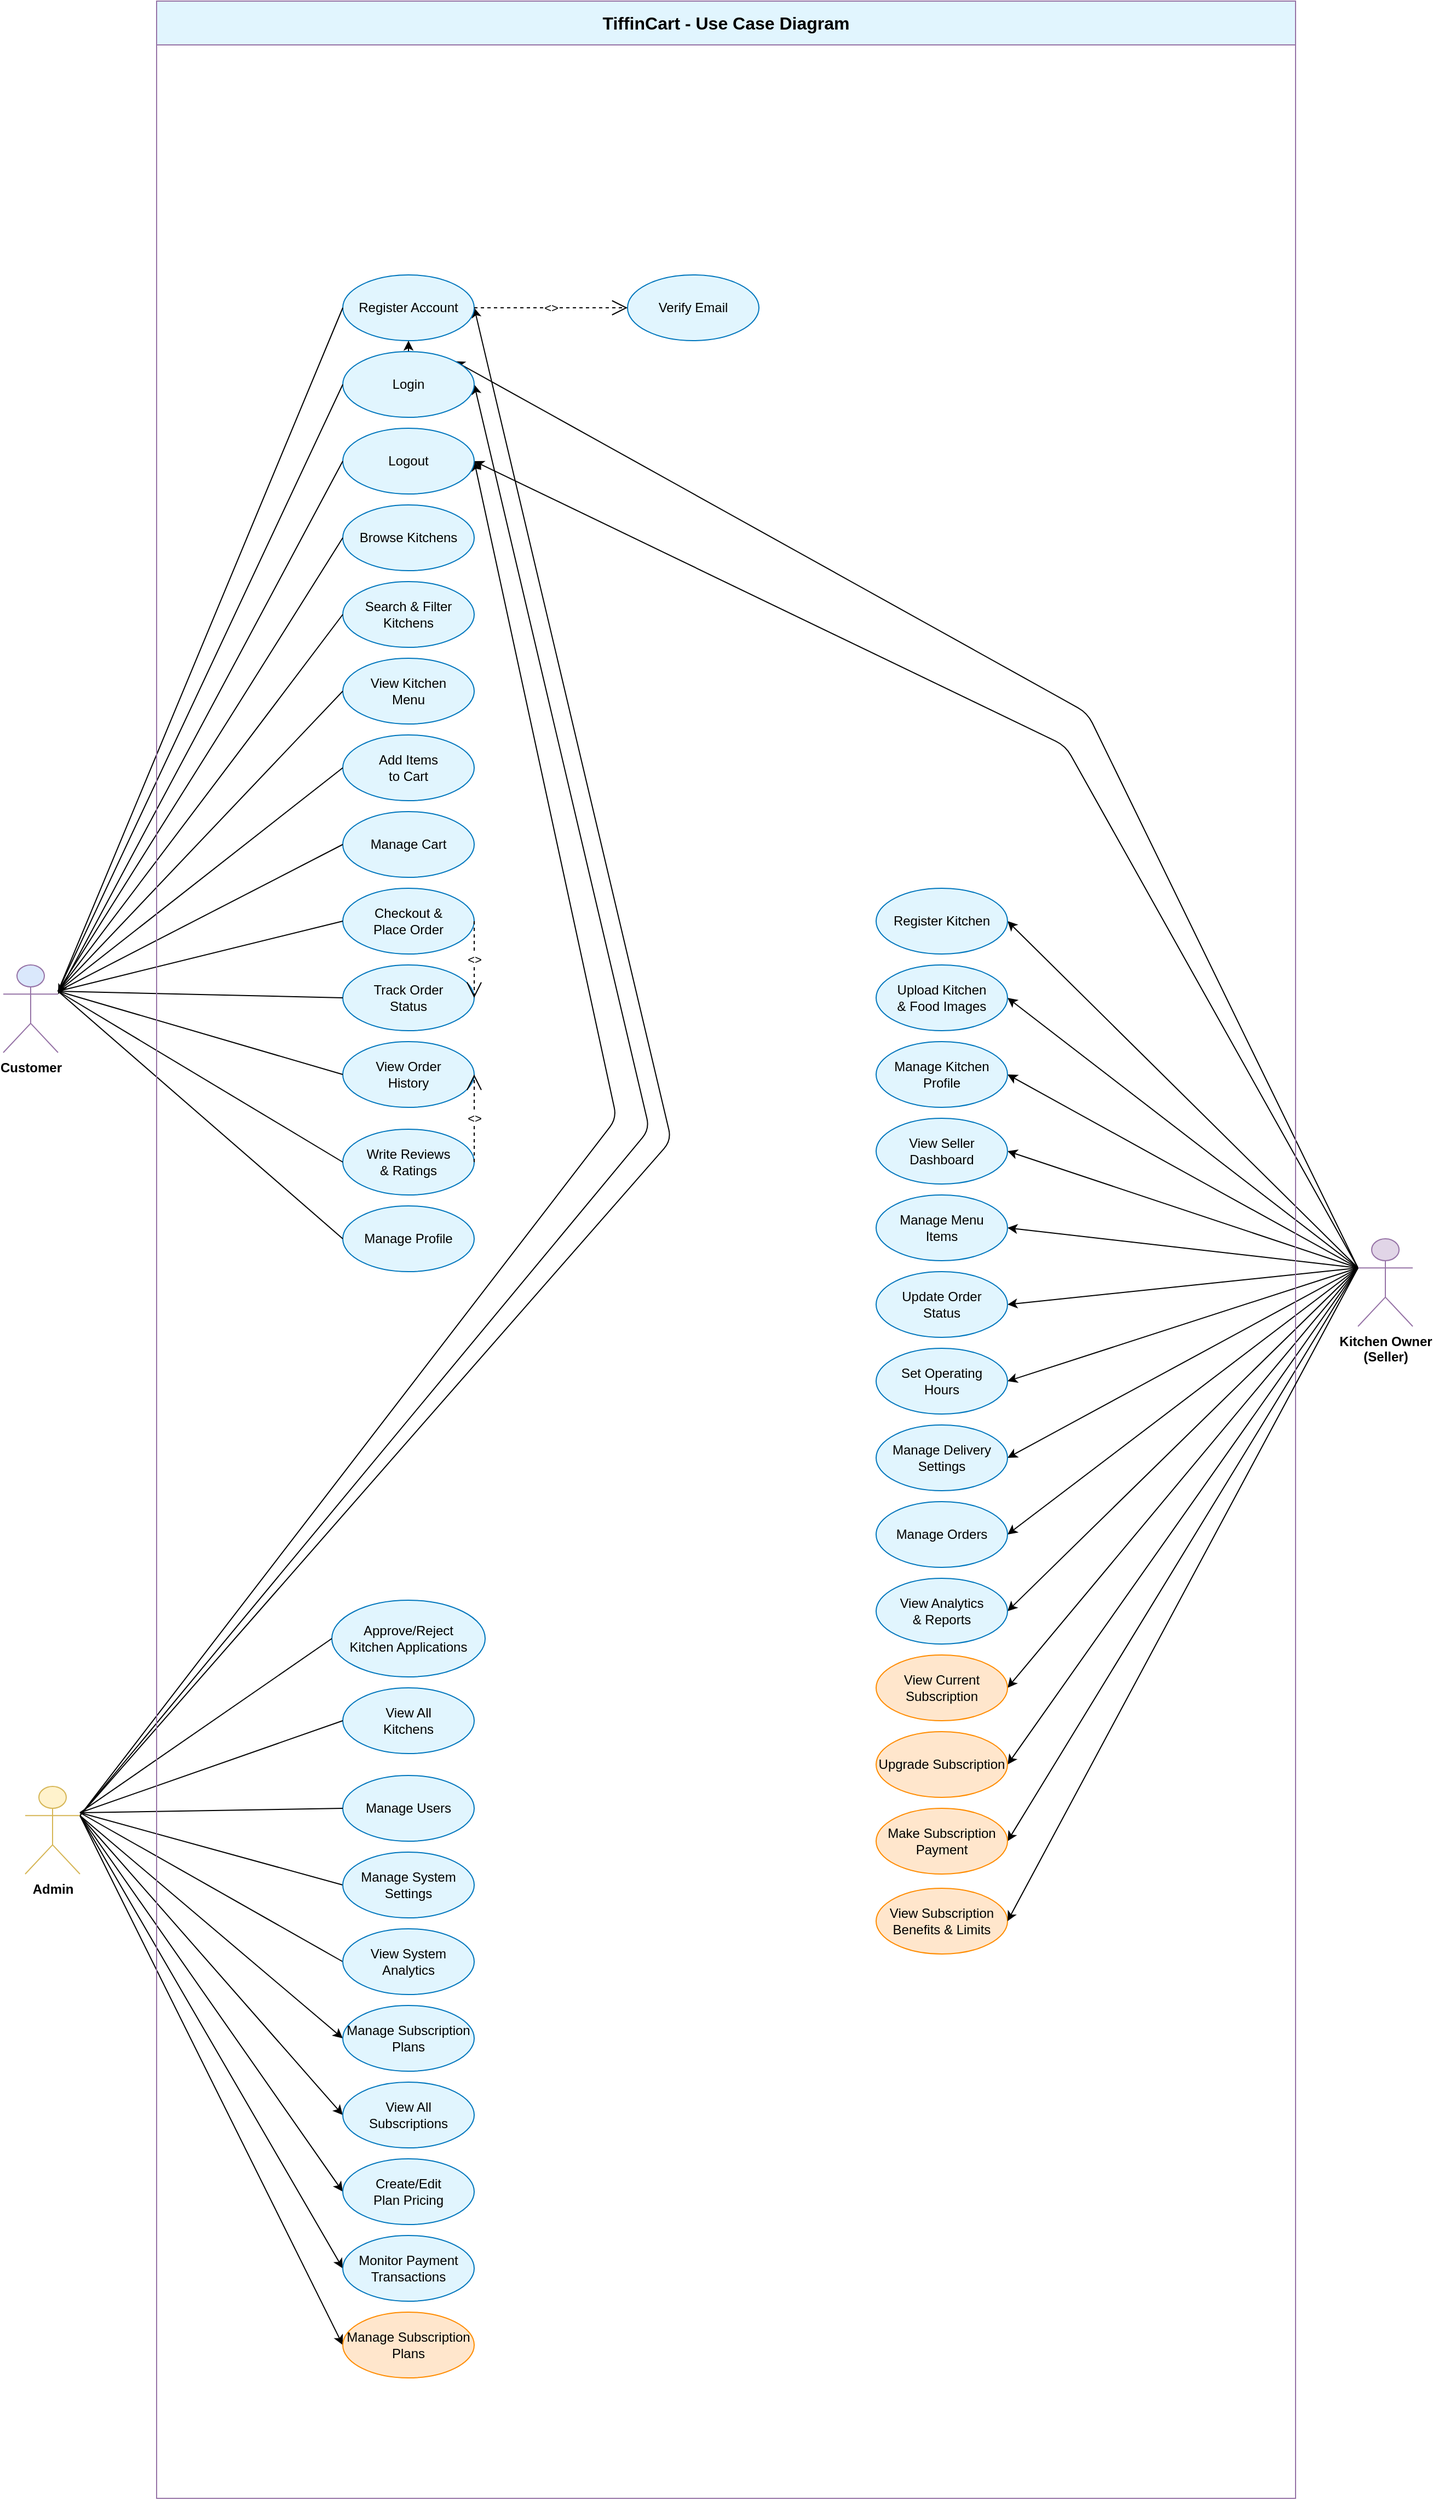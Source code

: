 <mxfile>
    <diagram name="TiffinCart Use Case Diagram" id="tiffincart-usecase-diagram">
        <mxGraphModel dx="1431" dy="3140" grid="1" gridSize="10" guides="1" tooltips="1" connect="1" arrows="1" fold="1" page="1" pageScale="1" pageWidth="1654" pageHeight="2336" math="0" shadow="0">
            <root>
                <mxCell id="0"/>
                <mxCell id="1" parent="0"/>
                <mxCell id="3" value="Customer" style="shape=umlActor;verticalLabelPosition=bottom;verticalAlign=top;html=1;outlineConnect=0;fillColor=#dae8fc;strokeColor=light-dark(#9673A6,#FFFFFF);fontSize=12;fontStyle=1;" parent="1" vertex="1">
                    <mxGeometry x="30" y="250" width="50" height="80" as="geometry"/>
                </mxCell>
                <mxCell id="93" style="edgeStyle=none;html=1;entryX=1;entryY=0.5;entryDx=0;entryDy=0;exitX=0;exitY=0.333;exitDx=0;exitDy=0;exitPerimeter=0;" parent="1" source="4" target="22" edge="1">
                    <mxGeometry relative="1" as="geometry"/>
                </mxCell>
                <mxCell id="94" style="edgeStyle=none;html=1;entryX=1;entryY=0.5;entryDx=0;entryDy=0;exitX=0;exitY=0.333;exitDx=0;exitDy=0;exitPerimeter=0;" parent="1" source="4" target="32" edge="1">
                    <mxGeometry relative="1" as="geometry"/>
                </mxCell>
                <mxCell id="95" style="edgeStyle=none;html=1;entryX=1;entryY=0.5;entryDx=0;entryDy=0;exitX=0;exitY=0.333;exitDx=0;exitDy=0;exitPerimeter=0;" parent="1" source="4" target="23" edge="1">
                    <mxGeometry relative="1" as="geometry"/>
                </mxCell>
                <mxCell id="96" style="edgeStyle=none;html=1;entryX=1;entryY=0.5;entryDx=0;entryDy=0;exitX=0;exitY=0.333;exitDx=0;exitDy=0;exitPerimeter=0;" parent="1" source="4" target="31" edge="1">
                    <mxGeometry relative="1" as="geometry"/>
                </mxCell>
                <mxCell id="97" style="edgeStyle=none;html=1;entryX=1;entryY=0.5;entryDx=0;entryDy=0;exitX=0;exitY=0.333;exitDx=0;exitDy=0;exitPerimeter=0;" parent="1" source="4" target="24" edge="1">
                    <mxGeometry relative="1" as="geometry"/>
                </mxCell>
                <mxCell id="98" style="edgeStyle=none;html=1;entryX=1;entryY=0.5;entryDx=0;entryDy=0;exitX=0;exitY=0.333;exitDx=0;exitDy=0;exitPerimeter=0;" parent="1" source="4" target="27" edge="1">
                    <mxGeometry relative="1" as="geometry"/>
                </mxCell>
                <mxCell id="99" style="edgeStyle=none;html=1;entryX=1;entryY=0.5;entryDx=0;entryDy=0;exitX=0;exitY=0.333;exitDx=0;exitDy=0;exitPerimeter=0;" parent="1" source="4" target="25" edge="1">
                    <mxGeometry relative="1" as="geometry"/>
                </mxCell>
                <mxCell id="100" style="edgeStyle=none;html=1;entryX=1;entryY=0.5;entryDx=0;entryDy=0;exitX=0;exitY=0.333;exitDx=0;exitDy=0;exitPerimeter=0;" parent="1" source="4" target="30" edge="1">
                    <mxGeometry relative="1" as="geometry"/>
                </mxCell>
                <mxCell id="101" style="edgeStyle=none;html=1;entryX=1;entryY=0.5;entryDx=0;entryDy=0;exitX=0;exitY=0.333;exitDx=0;exitDy=0;exitPerimeter=0;" parent="1" source="4" target="26" edge="1">
                    <mxGeometry relative="1" as="geometry"/>
                </mxCell>
                <mxCell id="102" style="edgeStyle=none;html=1;entryX=1;entryY=0.5;entryDx=0;entryDy=0;exitX=0;exitY=0.333;exitDx=0;exitDy=0;exitPerimeter=0;" parent="1" source="4" target="28" edge="1">
                    <mxGeometry relative="1" as="geometry"/>
                </mxCell>
                <mxCell id="103" style="edgeStyle=none;html=1;entryX=0;entryY=0.5;entryDx=0;entryDy=0;exitX=1;exitY=0.333;exitDx=0;exitDy=0;exitPerimeter=0;" parent="1" source="5" target="29" edge="1">
                    <mxGeometry relative="1" as="geometry">
                        <mxPoint x="580" y="1100" as="sourcePoint"/>
                    </mxGeometry>
                </mxCell>
                <mxCell id="seller-sub-1-edge" style="edgeStyle=none;html=1;entryX=1;entryY=0.5;entryDx=0;entryDy=0;exitX=0;exitY=0.333;exitDx=0;exitDy=0;exitPerimeter=0;" parent="1" source="4" target="seller-subscription-1" edge="1">
                    <mxGeometry relative="1" as="geometry"/>
                </mxCell>
                <mxCell id="seller-sub-2-edge" style="edgeStyle=none;html=1;entryX=1;entryY=0.5;entryDx=0;entryDy=0;exitX=0;exitY=0.333;exitDx=0;exitDy=0;exitPerimeter=0;" parent="1" source="4" target="seller-subscription-2" edge="1">
                    <mxGeometry relative="1" as="geometry"/>
                </mxCell>
                <mxCell id="seller-sub-3-edge" style="edgeStyle=none;html=1;entryX=1;entryY=0.5;entryDx=0;entryDy=0;exitX=0;exitY=0.333;exitDx=0;exitDy=0;exitPerimeter=0;" parent="1" source="4" target="seller-subscription-3" edge="1">
                    <mxGeometry relative="1" as="geometry"/>
                </mxCell>
                <mxCell id="admin-sub-1-edge" style="edgeStyle=none;html=1;entryX=0;entryY=0.5;entryDx=0;entryDy=0;exitX=1;exitY=0.333;exitDx=0;exitDy=0;exitPerimeter=0;" parent="1" source="5" target="admin-subscription-1" edge="1">
                    <mxGeometry relative="1" as="geometry"/>
                </mxCell>
                <mxCell id="admin-sub-2-edge" style="edgeStyle=none;html=1;entryX=0;entryY=0.5;entryDx=0;entryDy=0;exitX=1;exitY=0.333;exitDx=0;exitDy=0;exitPerimeter=0;" parent="1" source="5" target="admin-subscription-2" edge="1">
                    <mxGeometry relative="1" as="geometry"/>
                </mxCell>
                <mxCell id="admin-sub-3-edge" style="edgeStyle=none;html=1;entryX=0;entryY=0.5;entryDx=0;entryDy=0;exitX=1;exitY=0.333;exitDx=0;exitDy=0;exitPerimeter=0;" parent="1" source="5" target="admin-subscription-3" edge="1">
                    <mxGeometry relative="1" as="geometry"/>
                </mxCell>
                <mxCell id="admin-sub-4-edge" style="edgeStyle=none;html=1;entryX=0;entryY=0.5;entryDx=0;entryDy=0;exitX=1;exitY=0.333;exitDx=0;exitDy=0;exitPerimeter=0;" parent="1" source="5" target="admin-subscription-4" edge="1">
                    <mxGeometry relative="1" as="geometry"/>
                </mxCell>
                <mxCell id="104" style="edgeStyle=none;html=1;entryX=1;entryY=0;entryDx=0;entryDy=0;exitX=0;exitY=0.333;exitDx=0;exitDy=0;exitPerimeter=0;" parent="1" source="4" target="9" edge="1">
                    <mxGeometry relative="1" as="geometry">
                        <Array as="points">
                            <mxPoint x="1020" y="20"/>
                        </Array>
                    </mxGeometry>
                </mxCell>
                <mxCell id="105" style="edgeStyle=none;html=1;entryX=1;entryY=0.5;entryDx=0;entryDy=0;exitX=0;exitY=0.333;exitDx=0;exitDy=0;exitPerimeter=0;" parent="1" source="4" target="10" edge="1">
                    <mxGeometry relative="1" as="geometry">
                        <Array as="points">
                            <mxPoint x="1000" y="50"/>
                        </Array>
                    </mxGeometry>
                </mxCell>
                <mxCell id="4" value="Kitchen Owner&#xa;(Seller)" style="shape=umlActor;verticalLabelPosition=bottom;verticalAlign=top;html=1;outlineConnect=0;fillColor=#e1d5e7;strokeColor=light-dark(#9673A6,#FFFFFF);fontSize=12;fontStyle=1;" parent="1" vertex="1">
                    <mxGeometry x="1267" y="500" width="50" height="80" as="geometry"/>
                </mxCell>
                <mxCell id="106" style="edgeStyle=none;html=1;entryX=1;entryY=0.5;entryDx=0;entryDy=0;exitX=1;exitY=0.333;exitDx=0;exitDy=0;exitPerimeter=0;" parent="1" source="5" target="10" edge="1">
                    <mxGeometry relative="1" as="geometry">
                        <Array as="points">
                            <mxPoint x="590" y="390"/>
                        </Array>
                    </mxGeometry>
                </mxCell>
                <mxCell id="107" style="edgeStyle=none;html=1;entryX=1;entryY=0.5;entryDx=0;entryDy=0;exitX=1;exitY=0.333;exitDx=0;exitDy=0;exitPerimeter=0;" parent="1" source="5" target="9" edge="1">
                    <mxGeometry relative="1" as="geometry">
                        <Array as="points">
                            <mxPoint x="620" y="400"/>
                        </Array>
                    </mxGeometry>
                </mxCell>
                <mxCell id="108" style="edgeStyle=none;html=1;entryX=1;entryY=0.5;entryDx=0;entryDy=0;exitX=1;exitY=0.333;exitDx=0;exitDy=0;exitPerimeter=0;" parent="1" source="5" target="7" edge="1">
                    <mxGeometry relative="1" as="geometry">
                        <Array as="points">
                            <mxPoint x="640" y="410"/>
                        </Array>
                    </mxGeometry>
                </mxCell>
                <mxCell id="5" value="Admin" style="shape=umlActor;verticalLabelPosition=bottom;verticalAlign=top;html=1;outlineConnect=0;fillColor=#fff2cc;strokeColor=light-dark(#D6B656,#FFFFFF);fontSize=12;fontStyle=1;" parent="1" vertex="1">
                    <mxGeometry x="50" y="1000" width="50" height="80" as="geometry"/>
                </mxCell>
                <mxCell id="7" value="Register Account" style="ellipse;whiteSpace=wrap;html=1;fillColor=light-dark(#E1F5FE,#1D293B);strokeColor=#0277BD;" parent="1" vertex="1">
                    <mxGeometry x="340" y="-380" width="120" height="60" as="geometry"/>
                </mxCell>
                <mxCell id="8" value="Verify Email" style="ellipse;whiteSpace=wrap;html=1;fillColor=#e1f5fe;strokeColor=#0277BD;" parent="1" vertex="1">
                    <mxGeometry x="600" y="-380" width="120" height="60" as="geometry"/>
                </mxCell>
                <mxCell id="111" value="" style="edgeStyle=none;html=1;" parent="1" source="9" target="7" edge="1">
                    <mxGeometry relative="1" as="geometry"/>
                </mxCell>
                <mxCell id="9" value="Login" style="ellipse;whiteSpace=wrap;html=1;fillColor=light-dark(#E1F5FE,#1D293B);strokeColor=#0277BD;" parent="1" vertex="1">
                    <mxGeometry x="340" y="-310" width="120" height="60" as="geometry"/>
                </mxCell>
                <mxCell id="10" value="Logout" style="ellipse;whiteSpace=wrap;html=1;fillColor=light-dark(#E1F5FE,#1D293B);strokeColor=#0277BD;" parent="1" vertex="1">
                    <mxGeometry x="340" y="-240" width="120" height="60" as="geometry"/>
                </mxCell>
                <mxCell id="11" value="Browse Kitchens" style="ellipse;whiteSpace=wrap;html=1;fillColor=light-dark(#E1F5FE,#1D293B);strokeColor=#0277BD;" parent="1" vertex="1">
                    <mxGeometry x="340" y="-170" width="120" height="60" as="geometry"/>
                </mxCell>
                <mxCell id="12" value="Search &amp; Filter&#xa;Kitchens" style="ellipse;whiteSpace=wrap;html=1;fillColor=light-dark(#E1F5FE,#1D293B);strokeColor=#0277BD;" parent="1" vertex="1">
                    <mxGeometry x="340" y="-100" width="120" height="60" as="geometry"/>
                </mxCell>
                <mxCell id="13" value="View Kitchen&#xa;Menu" style="ellipse;whiteSpace=wrap;html=1;fillColor=light-dark(#E1F5FE,#1D293B);strokeColor=#0277BD;" parent="1" vertex="1">
                    <mxGeometry x="340" y="-30" width="120" height="60" as="geometry"/>
                </mxCell>
                <mxCell id="14" value="Add Items&#xa;to Cart" style="ellipse;whiteSpace=wrap;html=1;fillColor=light-dark(#E1F5FE,#1D293B);strokeColor=#0277BD;" parent="1" vertex="1">
                    <mxGeometry x="340" y="40" width="120" height="60" as="geometry"/>
                </mxCell>
                <mxCell id="15" value="Manage Cart" style="ellipse;whiteSpace=wrap;html=1;fillColor=light-dark(#E1F5FE,#1D293B);strokeColor=#0277BD;" parent="1" vertex="1">
                    <mxGeometry x="340" y="110" width="120" height="60" as="geometry"/>
                </mxCell>
                <mxCell id="16" value="Checkout &amp; &#xa;Place Order" style="ellipse;whiteSpace=wrap;html=1;fillColor=light-dark(#E1F5FE,#1D293B);strokeColor=#0277BD;" parent="1" vertex="1">
                    <mxGeometry x="340" y="180" width="120" height="60" as="geometry"/>
                </mxCell>
                <mxCell id="17" value="Track Order&#xa;Status" style="ellipse;whiteSpace=wrap;html=1;fillColor=light-dark(#E1F5FE,#1D293B);strokeColor=#0277BD;" parent="1" vertex="1">
                    <mxGeometry x="340" y="250" width="120" height="60" as="geometry"/>
                </mxCell>
                <mxCell id="18" value="View Order&#xa;History" style="ellipse;whiteSpace=wrap;html=1;fillColor=light-dark(#E1F5FE,#1D293B);strokeColor=#0277BD;" parent="1" vertex="1">
                    <mxGeometry x="340" y="320" width="120" height="60" as="geometry"/>
                </mxCell>
                <mxCell id="19" value="Write Reviews&#xa;&amp; Ratings" style="ellipse;whiteSpace=wrap;html=1;fillColor=light-dark(#E1F5FE,#1D293B);strokeColor=#0277BD;" parent="1" vertex="1">
                    <mxGeometry x="340" y="400" width="120" height="60" as="geometry"/>
                </mxCell>
                <mxCell id="20" value="Manage Profile" style="ellipse;whiteSpace=wrap;html=1;fillColor=light-dark(#E1F5FE,#1D293B);strokeColor=#0277BD;" parent="1" vertex="1">
                    <mxGeometry x="340" y="470" width="120" height="60" as="geometry"/>
                </mxCell>
                <mxCell id="22" value="Register Kitchen" style="ellipse;whiteSpace=wrap;html=1;fillColor=light-dark(#E1F5FE,#1D293B);strokeColor=#0277BD;" parent="1" vertex="1">
                    <mxGeometry x="827" y="180" width="120" height="60" as="geometry"/>
                </mxCell>
                <mxCell id="23" value="Manage Kitchen&#xa;Profile" style="ellipse;whiteSpace=wrap;html=1;fillColor=light-dark(#E1F5FE,#1D293B);strokeColor=#0277BD;" parent="1" vertex="1">
                    <mxGeometry x="827" y="320" width="120" height="60" as="geometry"/>
                </mxCell>
                <mxCell id="24" value="Manage Menu&#xa;Items" style="ellipse;whiteSpace=wrap;html=1;fillColor=light-dark(#E1F5FE,#1D293B);strokeColor=#0277BD;" parent="1" vertex="1">
                    <mxGeometry x="827" y="460" width="120" height="60" as="geometry"/>
                </mxCell>
                <mxCell id="25" value="Set Operating&#xa;Hours" style="ellipse;whiteSpace=wrap;html=1;fillColor=light-dark(#E1F5FE,#1D293B);strokeColor=#0277BD;" parent="1" vertex="1">
                    <mxGeometry x="827" y="600" width="120" height="60" as="geometry"/>
                </mxCell>
                <mxCell id="26" value="Manage Orders" style="ellipse;whiteSpace=wrap;html=1;fillColor=light-dark(#E1F5FE,#1D293B);strokeColor=#0277BD;" parent="1" vertex="1">
                    <mxGeometry x="827" y="740" width="120" height="60" as="geometry"/>
                </mxCell>
                <mxCell id="27" value="Update Order&#xa;Status" style="ellipse;whiteSpace=wrap;html=1;fillColor=light-dark(#E1F5FE,#1D293B);strokeColor=#0277BD;" parent="1" vertex="1">
                    <mxGeometry x="827" y="530" width="120" height="60" as="geometry"/>
                </mxCell>
                <mxCell id="28" value="View Analytics&#xa;&amp; Reports" style="ellipse;whiteSpace=wrap;html=1;fillColor=light-dark(#E1F5FE,#1D293B);strokeColor=#0277BD;" parent="1" vertex="1">
                    <mxGeometry x="827" y="810" width="120" height="60" as="geometry"/>
                </mxCell>
                <mxCell id="30" value="Manage Delivery&#xa;Settings" style="ellipse;whiteSpace=wrap;html=1;fillColor=light-dark(#E1F5FE,#1D293B);strokeColor=#0277BD;" parent="1" vertex="1">
                    <mxGeometry x="827" y="670" width="120" height="60" as="geometry"/>
                </mxCell>
                <mxCell id="31" value="View Seller&#xa;Dashboard" style="ellipse;whiteSpace=wrap;html=1;fillColor=light-dark(#E1F5FE,#1D293B);strokeColor=#0277BD;" parent="1" vertex="1">
                    <mxGeometry x="827" y="390" width="120" height="60" as="geometry"/>
                </mxCell>
                <mxCell id="32" value="Upload Kitchen&#xa;&amp; Food Images" style="ellipse;whiteSpace=wrap;html=1;fillColor=light-dark(#E1F5FE,#1D293B);strokeColor=#0277BD;" parent="1" vertex="1">
                    <mxGeometry x="827" y="250" width="120" height="60" as="geometry"/>
                </mxCell>
                <mxCell id="33" value="Approve/Reject&#xa;Kitchen Applications" style="ellipse;whiteSpace=wrap;html=1;fillColor=light-dark(#E1F5FE,#1D293B);strokeColor=#0277BD;" parent="1" vertex="1">
                    <mxGeometry x="330" y="830" width="140" height="70" as="geometry"/>
                </mxCell>
                <mxCell id="34" value="Manage Users" style="ellipse;whiteSpace=wrap;html=1;fillColor=light-dark(#E1F5FE,#1D293B);strokeColor=#0277BD;" parent="1" vertex="1">
                    <mxGeometry x="340" y="990" width="120" height="60" as="geometry"/>
                </mxCell>
                <mxCell id="35" value="View All&#xa;Kitchens" style="ellipse;whiteSpace=wrap;html=1;fillColor=light-dark(#E1F5FE,#1D293B);strokeColor=#0277BD;" parent="1" vertex="1">
                    <mxGeometry x="340" y="910" width="120" height="60" as="geometry"/>
                </mxCell>
                <mxCell id="42" value="" style="endArrow=none;html=1;rounded=0;exitX=1;exitY=0.3;exitDx=0;exitDy=0;exitPerimeter=0;entryX=0;entryY=0.5;entryDx=0;entryDy=0;" parent="1" source="3" target="7" edge="1">
                    <mxGeometry width="50" height="50" relative="1" as="geometry">
                        <mxPoint x="590" y="400" as="sourcePoint"/>
                        <mxPoint x="640" y="350" as="targetPoint"/>
                    </mxGeometry>
                </mxCell>
                <mxCell id="43" value="" style="endArrow=none;html=1;rounded=0;exitX=1;exitY=0.3;exitDx=0;exitDy=0;exitPerimeter=0;entryX=0;entryY=0.5;entryDx=0;entryDy=0;" parent="1" source="3" target="9" edge="1">
                    <mxGeometry width="50" height="50" relative="1" as="geometry">
                        <mxPoint x="590" y="400" as="sourcePoint"/>
                        <mxPoint x="640" y="350" as="targetPoint"/>
                    </mxGeometry>
                </mxCell>
                <mxCell id="44" value="" style="endArrow=none;html=1;rounded=0;exitX=1;exitY=0.3;exitDx=0;exitDy=0;exitPerimeter=0;entryX=0;entryY=0.5;entryDx=0;entryDy=0;" parent="1" source="3" target="11" edge="1">
                    <mxGeometry width="50" height="50" relative="1" as="geometry">
                        <mxPoint x="590" y="400" as="sourcePoint"/>
                        <mxPoint x="640" y="350" as="targetPoint"/>
                    </mxGeometry>
                </mxCell>
                <mxCell id="45" value="" style="endArrow=none;html=1;rounded=0;exitX=1;exitY=0.3;exitDx=0;exitDy=0;exitPerimeter=0;entryX=0;entryY=0.5;entryDx=0;entryDy=0;" parent="1" source="3" target="12" edge="1">
                    <mxGeometry width="50" height="50" relative="1" as="geometry">
                        <mxPoint x="590" y="400" as="sourcePoint"/>
                        <mxPoint x="640" y="350" as="targetPoint"/>
                    </mxGeometry>
                </mxCell>
                <mxCell id="46" value="" style="endArrow=none;html=1;rounded=0;exitX=1;exitY=0.3;exitDx=0;exitDy=0;exitPerimeter=0;entryX=0;entryY=0.5;entryDx=0;entryDy=0;" parent="1" source="3" target="13" edge="1">
                    <mxGeometry width="50" height="50" relative="1" as="geometry">
                        <mxPoint x="590" y="400" as="sourcePoint"/>
                        <mxPoint x="640" y="350" as="targetPoint"/>
                    </mxGeometry>
                </mxCell>
                <mxCell id="47" value="" style="endArrow=none;html=1;rounded=0;exitX=1;exitY=0.3;exitDx=0;exitDy=0;exitPerimeter=0;entryX=0;entryY=0.5;entryDx=0;entryDy=0;" parent="1" source="3" target="14" edge="1">
                    <mxGeometry width="50" height="50" relative="1" as="geometry">
                        <mxPoint x="590" y="400" as="sourcePoint"/>
                        <mxPoint x="640" y="350" as="targetPoint"/>
                    </mxGeometry>
                </mxCell>
                <mxCell id="48" value="" style="endArrow=none;html=1;rounded=0;exitX=1;exitY=0.3;exitDx=0;exitDy=0;exitPerimeter=0;entryX=0;entryY=0.5;entryDx=0;entryDy=0;" parent="1" source="3" target="15" edge="1">
                    <mxGeometry width="50" height="50" relative="1" as="geometry">
                        <mxPoint x="590" y="400" as="sourcePoint"/>
                        <mxPoint x="640" y="350" as="targetPoint"/>
                    </mxGeometry>
                </mxCell>
                <mxCell id="49" value="" style="endArrow=none;html=1;rounded=0;exitX=1;exitY=0.3;exitDx=0;exitDy=0;exitPerimeter=0;entryX=0;entryY=0.5;entryDx=0;entryDy=0;" parent="1" source="3" target="16" edge="1">
                    <mxGeometry width="50" height="50" relative="1" as="geometry">
                        <mxPoint x="590" y="400" as="sourcePoint"/>
                        <mxPoint x="640" y="350" as="targetPoint"/>
                    </mxGeometry>
                </mxCell>
                <mxCell id="50" value="" style="endArrow=none;html=1;rounded=0;exitX=1;exitY=0.3;exitDx=0;exitDy=0;exitPerimeter=0;entryX=0;entryY=0.5;entryDx=0;entryDy=0;" parent="1" source="3" target="17" edge="1">
                    <mxGeometry width="50" height="50" relative="1" as="geometry">
                        <mxPoint x="590" y="400" as="sourcePoint"/>
                        <mxPoint x="640" y="350" as="targetPoint"/>
                    </mxGeometry>
                </mxCell>
                <mxCell id="51" value="" style="endArrow=none;html=1;rounded=0;exitX=1;exitY=0.3;exitDx=0;exitDy=0;exitPerimeter=0;entryX=0;entryY=0.5;entryDx=0;entryDy=0;" parent="1" source="3" target="18" edge="1">
                    <mxGeometry width="50" height="50" relative="1" as="geometry">
                        <mxPoint x="590" y="400" as="sourcePoint"/>
                        <mxPoint x="640" y="350" as="targetPoint"/>
                    </mxGeometry>
                </mxCell>
                <mxCell id="52" value="" style="endArrow=none;html=1;rounded=0;exitX=1;exitY=0.3;exitDx=0;exitDy=0;exitPerimeter=0;entryX=0;entryY=0.5;entryDx=0;entryDy=0;" parent="1" source="3" target="19" edge="1">
                    <mxGeometry width="50" height="50" relative="1" as="geometry">
                        <mxPoint x="590" y="400" as="sourcePoint"/>
                        <mxPoint x="640" y="350" as="targetPoint"/>
                    </mxGeometry>
                </mxCell>
                <mxCell id="53" value="" style="endArrow=none;html=1;rounded=0;exitX=1;exitY=0.3;exitDx=0;exitDy=0;exitPerimeter=0;entryX=0;entryY=0.5;entryDx=0;entryDy=0;" parent="1" source="3" target="20" edge="1">
                    <mxGeometry width="50" height="50" relative="1" as="geometry">
                        <mxPoint x="590" y="400" as="sourcePoint"/>
                        <mxPoint x="640" y="350" as="targetPoint"/>
                    </mxGeometry>
                </mxCell>
                <mxCell id="68" value="" style="endArrow=none;html=1;rounded=0;exitX=1;exitY=0.3;exitDx=0;exitDy=0;exitPerimeter=0;entryX=0;entryY=0.5;entryDx=0;entryDy=0;" parent="1" source="5" target="33" edge="1">
                    <mxGeometry width="50" height="50" relative="1" as="geometry">
                        <mxPoint x="590" y="400" as="sourcePoint"/>
                        <mxPoint x="640" y="350" as="targetPoint"/>
                    </mxGeometry>
                </mxCell>
                <mxCell id="69" value="" style="endArrow=none;html=1;rounded=0;exitX=1;exitY=0.3;exitDx=0;exitDy=0;exitPerimeter=0;entryX=0;entryY=0.5;entryDx=0;entryDy=0;" parent="1" source="5" target="34" edge="1">
                    <mxGeometry width="50" height="50" relative="1" as="geometry">
                        <mxPoint x="590" y="400" as="sourcePoint"/>
                        <mxPoint x="640" y="350" as="targetPoint"/>
                    </mxGeometry>
                </mxCell>
                <mxCell id="70" value="" style="endArrow=none;html=1;rounded=0;exitX=1;exitY=0.3;exitDx=0;exitDx=0;exitPerimeter=0;entryX=0;entryY=0.5;entryDx=0;entryDy=0;" parent="1" source="5" target="35" edge="1">
                    <mxGeometry width="50" height="50" relative="1" as="geometry">
                        <mxPoint x="590" y="400" as="sourcePoint"/>
                        <mxPoint x="640" y="350" as="targetPoint"/>
                    </mxGeometry>
                </mxCell>
                <mxCell id="72" value="" style="endArrow=none;html=1;rounded=0;exitX=1;exitY=0.3;exitDx=0;exitDy=0;exitPerimeter=0;entryX=0;entryY=0.5;entryDx=0;entryDy=0;" parent="1" source="5" target="37" edge="1">
                    <mxGeometry width="50" height="50" relative="1" as="geometry">
                        <mxPoint x="590" y="400" as="sourcePoint"/>
                        <mxPoint x="640" y="350" as="targetPoint"/>
                    </mxGeometry>
                </mxCell>
                <mxCell id="73" value="" style="endArrow=none;html=1;rounded=0;exitX=1;exitY=0.3;exitDx=0;exitDy=0;exitPerimeter=0;entryX=0;entryY=0.5;entryDx=0;entryDy=0;" parent="1" source="5" target="38" edge="1">
                    <mxGeometry width="50" height="50" relative="1" as="geometry">
                        <mxPoint x="590" y="400" as="sourcePoint"/>
                        <mxPoint x="640" y="350" as="targetPoint"/>
                    </mxGeometry>
                </mxCell>
                <mxCell id="77" value="&lt;&lt;include&gt;&gt;" style="endArrow=open;endSize=12;dashed=1;html=1;rounded=0;exitX=1;exitY=0.5;exitDx=0;exitDy=0;entryX=0;entryY=0.5;entryDx=0;entryDy=0;" parent="1" source="7" target="8" edge="1">
                    <mxGeometry width="160" relative="1" as="geometry">
                        <mxPoint x="570" y="760" as="sourcePoint"/>
                        <mxPoint x="730" y="760" as="targetPoint"/>
                    </mxGeometry>
                </mxCell>
                <mxCell id="78" value="&lt;&lt;include&gt;&gt;" style="endArrow=open;endSize=12;dashed=1;html=1;rounded=0;exitX=1;exitY=0.5;exitDx=0;exitDy=0;entryX=1;entryY=0.5;entryDx=0;entryDy=0;" parent="1" source="16" target="17" edge="1">
                    <mxGeometry width="160" relative="1" as="geometry">
                        <mxPoint x="570" y="860" as="sourcePoint"/>
                        <mxPoint x="730" y="860" as="targetPoint"/>
                    </mxGeometry>
                </mxCell>
                <mxCell id="79" value="&lt;&lt;extend&gt;&gt;" style="endArrow=open;endSize=12;dashed=1;html=1;rounded=0;exitX=1;exitY=0.5;exitDx=0;exitDy=0;entryX=1;entryY=0.5;entryDx=0;entryDy=0;" parent="1" source="19" target="18" edge="1">
                    <mxGeometry width="160" relative="1" as="geometry">
                        <mxPoint x="570" y="860" as="sourcePoint"/>
                        <mxPoint x="730" y="860" as="targetPoint"/>
                    </mxGeometry>
                </mxCell>
                <mxCell id="84" style="edgeStyle=none;html=1;entryX=1;entryY=0.333;entryDx=0;entryDy=0;entryPerimeter=0;exitX=0;exitY=0.5;exitDx=0;exitDy=0;" parent="1" source="10" target="3" edge="1">
                    <mxGeometry relative="1" as="geometry"/>
                </mxCell>
                <mxCell id="109" value="TiffinCart - Use Case Diagram" style="swimlane;whiteSpace=wrap;html=1;fillColor=light-dark(#E1F5FE,#1D293B);strokeColor=light-dark(#9673A6,#FFFFFF);fontSize=16;fontStyle=1;startSize=40;container=0;" parent="1" vertex="1">
                    <mxGeometry x="170" y="-630" width="1040" height="2280" as="geometry"/>
                </mxCell>
                <mxCell id="29" value="Manage Subscription&#xa;Plans" style="ellipse;whiteSpace=wrap;html=1;fillColor=light-dark(#FFE6CC,#1D293B);strokeColor=light-dark(#FF8C00,#45A9E5);" parent="109" vertex="1">
                    <mxGeometry x="170" y="2110" width="120" height="60" as="geometry"/>
                </mxCell>
                <mxCell id="seller-subscription-1" value="View Current&#xa;Subscription" style="ellipse;whiteSpace=wrap;html=1;fillColor=light-dark(#FFE6CC,#1D293B);strokeColor=light-dark(#FF8C00,#45A9E5);" parent="109" vertex="1">
                    <mxGeometry x="657" y="1510" width="120" height="60" as="geometry"/>
                </mxCell>
                <mxCell id="seller-subscription-2" value="Upgrade Subscription" style="ellipse;whiteSpace=wrap;html=1;fillColor=light-dark(#FFE6CC,#1D293B);strokeColor=light-dark(#FF8C00,#45A9E5);" parent="109" vertex="1">
                    <mxGeometry x="657" y="1580" width="120" height="60" as="geometry"/>
                </mxCell>
                <mxCell id="seller-subscription-3" value="Make Subscription&#xa;Payment" style="ellipse;whiteSpace=wrap;html=1;fillColor=light-dark(#FFE6CC,#1D293B);strokeColor=light-dark(#FF8C00,#45A9E5);" parent="109" vertex="1">
                    <mxGeometry x="657" y="1650" width="120" height="60" as="geometry"/>
                </mxCell>
                <mxCell id="113" value="&lt;font style=&quot;color: light-dark(rgb(0, 0, 0), rgb(255, 255, 255));&quot;&gt;&lt;span style=&quot;font-family: monospace; font-size: 0px; text-align: start; text-wrap-mode: nowrap;&quot;&gt;%3CmxGraphModel%3E%3Croot%3E%3CmxCell%20id%3D%220%22%2F%3E%3CmxCell%20id%3D%221%22%20parent%3D%220%22%2F%3E%3CmxCell%20id%3D%222%22%20style%3D%22edgeStyle%3Dnone%3Bhtml%3D1%3BentryX%3D1%3BentryY%3D0.5%3BentryDx%3D0%3BentryDy%3D0%3BexitX%3D0%3BexitY%3D0.333%3BexitDx%3D0%3BexitDy%3D0%3BexitPerimeter%3D0%3B%22%20edge%3D%221%22%20target%3D%223%22%20parent%3D%221%22%3E%3CmxGeometry%20relative%3D%221%22%20as%3D%22geometry%22%3E%3CmxPoint%20x%3D%221267%22%20y%3D%22527%22%20as%3D%22sourcePoint%22%2F%3E%3C%2FmxGeometry%3E%3C%2FmxCell%3E%3CmxCell%20id%3D%223%22%20value%3D%22Make%20Subscription%26%2310%3BPayment%22%20style%3D%22ellipse%3BwhiteSpace%3Dwrap%3Bhtml%3D1%3BfillColor%3Dlight-dark(%23FFE6CC%2C%231D293B)%3BstrokeColor%3Dlight-dark(%23FF8C00%2C%2345A9E5)%3B%22%20vertex%3D%221%22%20parent%3D%221%22%3E%3CmxGeometry%20x%3D%22827%22%20y%3D%221020%22%20width%3D%22120%22%20height%3D%2260%22%20as%3D%22geometry%22%2F%3E%3C%2FmxCell%3E%3C%2Froot%3E%3C%2FmxGraphModel%3E&lt;/span&gt;&lt;span&gt;View Subscription&lt;/span&gt;&lt;br style=&quot;scrollbar-color: rgb(75, 75, 75) rgb(27, 29, 30);&quot;&gt;&lt;span&gt;Benefits &amp;amp; Limits&lt;/span&gt;&lt;/font&gt;" style="ellipse;whiteSpace=wrap;html=1;fillColor=light-dark(#FFE6CC,#1D293B);strokeColor=light-dark(#FF8C00,#45A9E5);" vertex="1" parent="109">
                    <mxGeometry x="657" y="1723" width="120" height="60" as="geometry"/>
                </mxCell>
                <mxCell id="37" value="Manage System&#xa;Settings" style="ellipse;whiteSpace=wrap;html=1;fillColor=light-dark(#E1F5FE,#1D293B);strokeColor=#0277BD;" parent="109" vertex="1">
                    <mxGeometry x="170" y="1690" width="120" height="60" as="geometry"/>
                </mxCell>
                <mxCell id="38" value="View System&#xa;Analytics" style="ellipse;whiteSpace=wrap;html=1;fillColor=light-dark(#E1F5FE,#1D293B);strokeColor=#0277BD;" parent="109" vertex="1">
                    <mxGeometry x="170" y="1760" width="120" height="60" as="geometry"/>
                </mxCell>
                <mxCell id="admin-subscription-1" value="Manage Subscription&#xa;Plans" style="ellipse;whiteSpace=wrap;html=1;fillColor=light-dark(#E1F5FE,#1D293B);strokeColor=#0277BD;" parent="109" vertex="1">
                    <mxGeometry x="170" y="1830" width="120" height="60" as="geometry"/>
                </mxCell>
                <mxCell id="admin-subscription-2" value="View All&#xa;Subscriptions" style="ellipse;whiteSpace=wrap;html=1;fillColor=light-dark(#E1F5FE,#1D293B);strokeColor=#0277BD;" parent="109" vertex="1">
                    <mxGeometry x="170" y="1900" width="120" height="60" as="geometry"/>
                </mxCell>
                <mxCell id="admin-subscription-3" value="Create/Edit&#xa;Plan Pricing" style="ellipse;whiteSpace=wrap;html=1;fillColor=light-dark(#E1F5FE,#1D293B);strokeColor=#0277BD;" parent="109" vertex="1">
                    <mxGeometry x="170" y="1970" width="120" height="60" as="geometry"/>
                </mxCell>
                <mxCell id="admin-subscription-4" value="Monitor Payment&#xa;Transactions" style="ellipse;whiteSpace=wrap;html=1;fillColor=light-dark(#E1F5FE,#1D293B);strokeColor=#0277BD;" parent="109" vertex="1">
                    <mxGeometry x="170" y="2040" width="120" height="60" as="geometry"/>
                </mxCell>
                <mxCell id="112" style="edgeStyle=none;html=1;entryX=1;entryY=0.5;entryDx=0;entryDy=0;exitX=0;exitY=0.333;exitDx=0;exitDy=0;exitPerimeter=0;" edge="1" parent="1" target="113" source="4">
                    <mxGeometry relative="1" as="geometry">
                        <mxPoint x="1267" y="600" as="sourcePoint"/>
                    </mxGeometry>
                </mxCell>
            </root>
        </mxGraphModel>
    </diagram>
</mxfile>